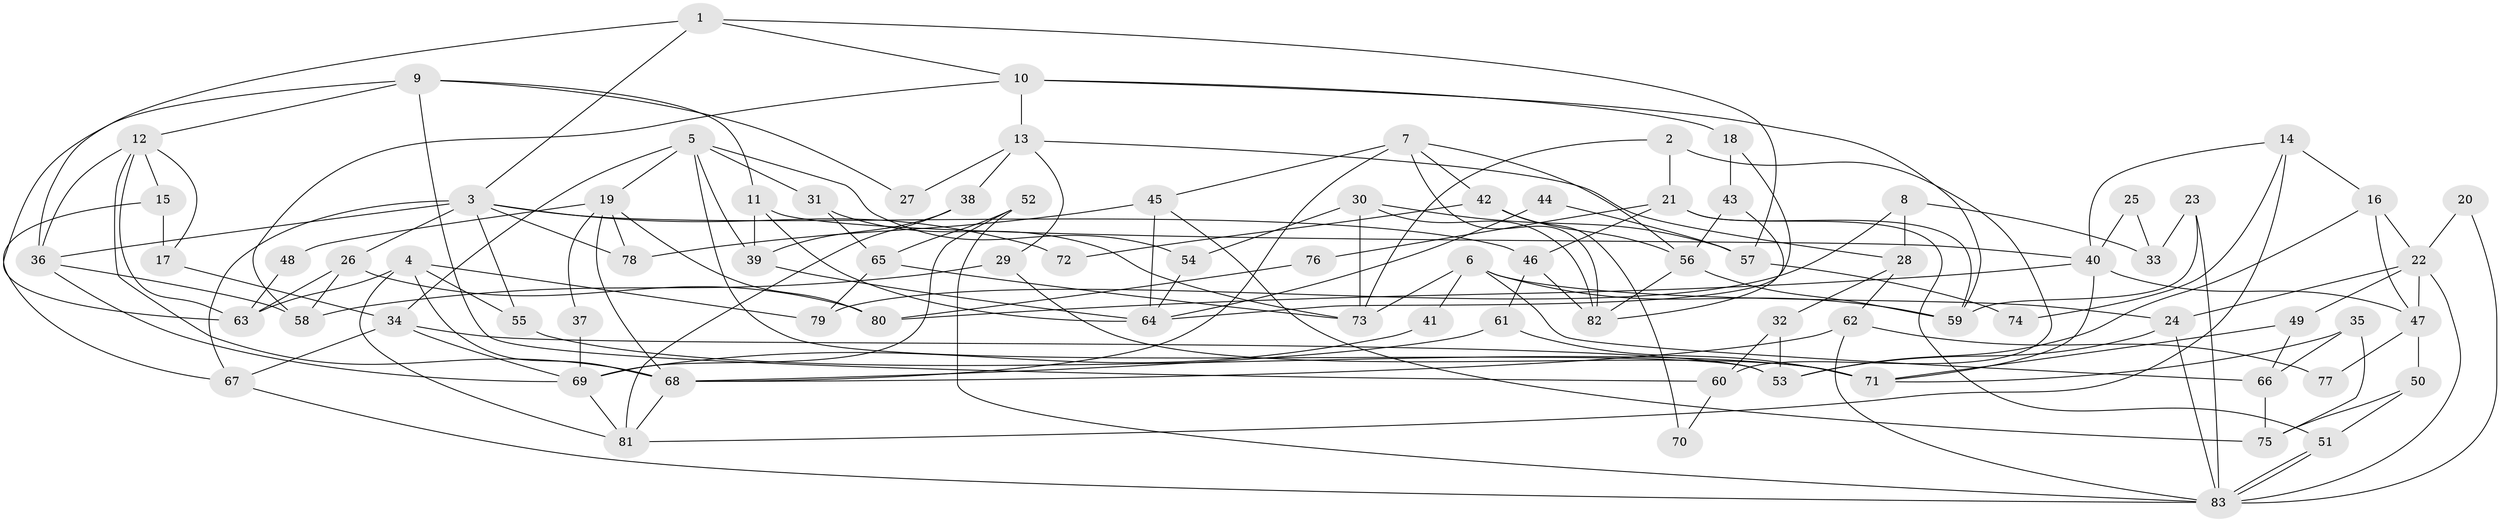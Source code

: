 // coarse degree distribution, {3: 0.22413793103448276, 6: 0.20689655172413793, 10: 0.017241379310344827, 7: 0.06896551724137931, 5: 0.13793103448275862, 8: 0.034482758620689655, 4: 0.1724137931034483, 2: 0.1206896551724138, 9: 0.017241379310344827}
// Generated by graph-tools (version 1.1) at 2025/52/02/27/25 19:52:06]
// undirected, 83 vertices, 166 edges
graph export_dot {
graph [start="1"]
  node [color=gray90,style=filled];
  1;
  2;
  3;
  4;
  5;
  6;
  7;
  8;
  9;
  10;
  11;
  12;
  13;
  14;
  15;
  16;
  17;
  18;
  19;
  20;
  21;
  22;
  23;
  24;
  25;
  26;
  27;
  28;
  29;
  30;
  31;
  32;
  33;
  34;
  35;
  36;
  37;
  38;
  39;
  40;
  41;
  42;
  43;
  44;
  45;
  46;
  47;
  48;
  49;
  50;
  51;
  52;
  53;
  54;
  55;
  56;
  57;
  58;
  59;
  60;
  61;
  62;
  63;
  64;
  65;
  66;
  67;
  68;
  69;
  70;
  71;
  72;
  73;
  74;
  75;
  76;
  77;
  78;
  79;
  80;
  81;
  82;
  83;
  1 -- 3;
  1 -- 36;
  1 -- 10;
  1 -- 57;
  2 -- 21;
  2 -- 73;
  2 -- 60;
  3 -- 36;
  3 -- 46;
  3 -- 26;
  3 -- 55;
  3 -- 67;
  3 -- 72;
  3 -- 78;
  4 -- 63;
  4 -- 55;
  4 -- 68;
  4 -- 79;
  4 -- 81;
  5 -- 19;
  5 -- 53;
  5 -- 31;
  5 -- 34;
  5 -- 39;
  5 -- 54;
  6 -- 24;
  6 -- 66;
  6 -- 41;
  6 -- 59;
  6 -- 73;
  7 -- 68;
  7 -- 45;
  7 -- 42;
  7 -- 56;
  7 -- 82;
  8 -- 79;
  8 -- 28;
  8 -- 33;
  9 -- 12;
  9 -- 11;
  9 -- 27;
  9 -- 60;
  9 -- 63;
  10 -- 59;
  10 -- 13;
  10 -- 18;
  10 -- 58;
  11 -- 64;
  11 -- 39;
  11 -- 40;
  12 -- 36;
  12 -- 63;
  12 -- 15;
  12 -- 17;
  12 -- 68;
  13 -- 28;
  13 -- 27;
  13 -- 29;
  13 -- 38;
  14 -- 40;
  14 -- 81;
  14 -- 16;
  14 -- 74;
  15 -- 17;
  15 -- 67;
  16 -- 22;
  16 -- 47;
  16 -- 53;
  17 -- 34;
  18 -- 43;
  18 -- 64;
  19 -- 80;
  19 -- 68;
  19 -- 37;
  19 -- 48;
  19 -- 78;
  20 -- 22;
  20 -- 83;
  21 -- 59;
  21 -- 46;
  21 -- 51;
  21 -- 76;
  22 -- 83;
  22 -- 24;
  22 -- 47;
  22 -- 49;
  23 -- 59;
  23 -- 83;
  23 -- 33;
  24 -- 83;
  24 -- 53;
  25 -- 33;
  25 -- 40;
  26 -- 58;
  26 -- 63;
  26 -- 80;
  28 -- 62;
  28 -- 32;
  29 -- 71;
  29 -- 58;
  30 -- 73;
  30 -- 54;
  30 -- 57;
  30 -- 82;
  31 -- 65;
  31 -- 73;
  32 -- 60;
  32 -- 53;
  34 -- 67;
  34 -- 53;
  34 -- 69;
  35 -- 75;
  35 -- 66;
  35 -- 71;
  36 -- 58;
  36 -- 69;
  37 -- 69;
  38 -- 81;
  38 -- 39;
  39 -- 64;
  40 -- 47;
  40 -- 71;
  40 -- 80;
  41 -- 69;
  42 -- 56;
  42 -- 70;
  42 -- 72;
  43 -- 56;
  43 -- 82;
  44 -- 64;
  44 -- 57;
  45 -- 78;
  45 -- 64;
  45 -- 75;
  46 -- 61;
  46 -- 82;
  47 -- 50;
  47 -- 77;
  48 -- 63;
  49 -- 71;
  49 -- 66;
  50 -- 51;
  50 -- 75;
  51 -- 83;
  51 -- 83;
  52 -- 83;
  52 -- 69;
  52 -- 65;
  54 -- 64;
  55 -- 71;
  56 -- 82;
  56 -- 59;
  57 -- 74;
  60 -- 70;
  61 -- 68;
  61 -- 71;
  62 -- 68;
  62 -- 83;
  62 -- 77;
  65 -- 73;
  65 -- 79;
  66 -- 75;
  67 -- 83;
  68 -- 81;
  69 -- 81;
  76 -- 80;
}

